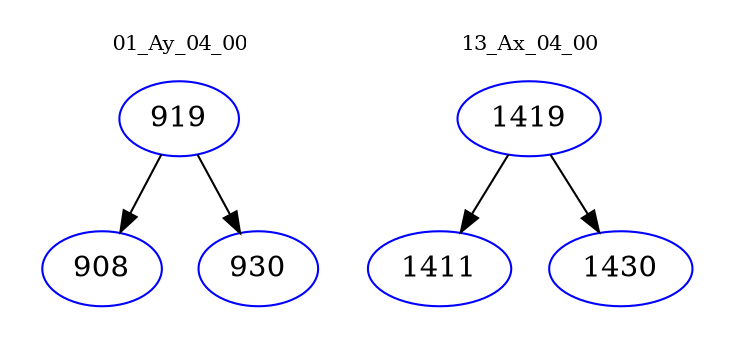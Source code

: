 digraph{
subgraph cluster_0 {
color = white
label = "01_Ay_04_00";
fontsize=10;
T0_919 [label="919", color="blue"]
T0_919 -> T0_908 [color="black"]
T0_908 [label="908", color="blue"]
T0_919 -> T0_930 [color="black"]
T0_930 [label="930", color="blue"]
}
subgraph cluster_1 {
color = white
label = "13_Ax_04_00";
fontsize=10;
T1_1419 [label="1419", color="blue"]
T1_1419 -> T1_1411 [color="black"]
T1_1411 [label="1411", color="blue"]
T1_1419 -> T1_1430 [color="black"]
T1_1430 [label="1430", color="blue"]
}
}
